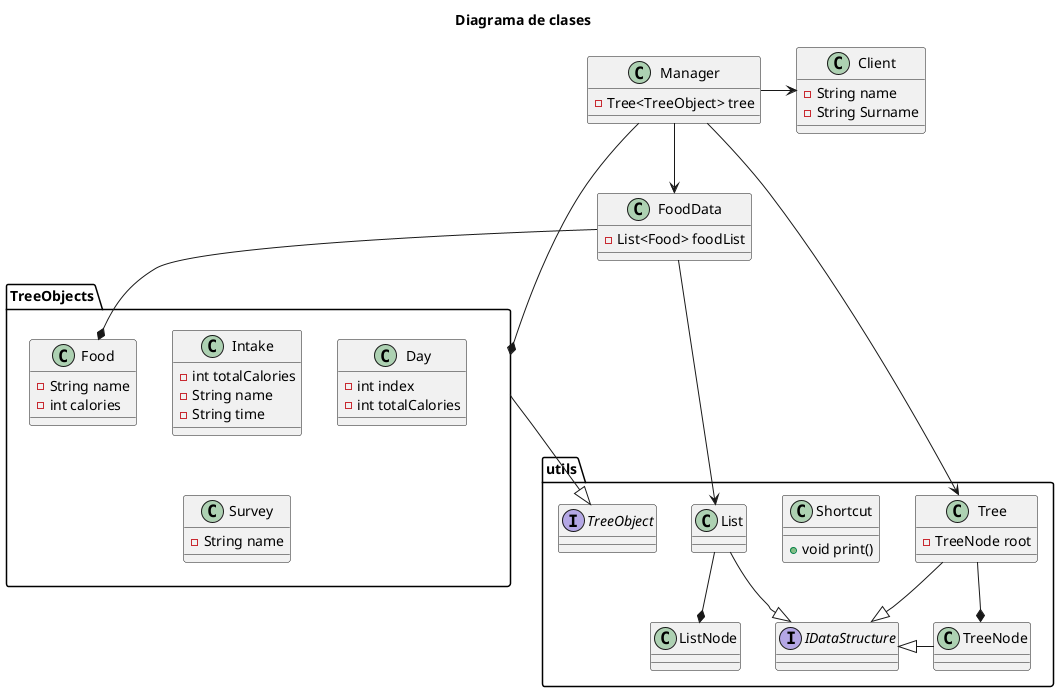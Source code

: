 @startuml

    title Diagrama de clases

    class Client {
       - String name
       - String Surname
    }

    class FoodData {
        - List<Food> foodList
    }

    class Manager {
        - Tree<TreeObject> tree
    }

    package TreeObjects{
        class Intake {
            - int totalCalories
            - String name
            - String time
        }
        class Food {
            - String name
            - int calories
        }
        class Day {
            - int index
            - int totalCalories
        }
        class Survey {
            - String name
        }
    }
    package utils {
        interface IDataStructure
        class List
        class ListNode
        class Shortcut {
           + void print()
        }
        class Tree {
            - TreeNode root
        }
        class TreeNode
        interface TreeObject
    }

    Tree --|> IDataStructure
    List --|> IDataStructure
    TreeNode -|> IDataStructure

    TreeObjects --|> TreeObject

    Manager --> Tree
    Manager --* TreeObjects
    Manager -> Client

    Tree --* TreeNode
    List --* ListNode

    FoodData --* Food
    FoodData -> List
    Manager --> FoodData


@enduml